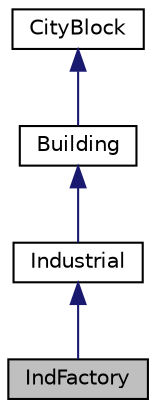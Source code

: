 digraph "IndFactory"
{
 // LATEX_PDF_SIZE
  edge [fontname="Helvetica",fontsize="10",labelfontname="Helvetica",labelfontsize="10"];
  node [fontname="Helvetica",fontsize="10",shape=record];
  Node1 [label="IndFactory",height=0.2,width=0.4,color="black", fillcolor="grey75", style="filled", fontcolor="black",tooltip="Represents an industrial factory building."];
  Node2 -> Node1 [dir="back",color="midnightblue",fontsize="10",style="solid",fontname="Helvetica"];
  Node2 [label="Industrial",height=0.2,width=0.4,color="black", fillcolor="white", style="filled",URL="$classIndustrial.html",tooltip="Abstract base class for industrial buildings."];
  Node3 -> Node2 [dir="back",color="midnightblue",fontsize="10",style="solid",fontname="Helvetica"];
  Node3 [label="Building",height=0.2,width=0.4,color="black", fillcolor="white", style="filled",URL="$classBuilding.html",tooltip="Abstract base class representing a building in the city."];
  Node4 -> Node3 [dir="back",color="midnightblue",fontsize="10",style="solid",fontname="Helvetica"];
  Node4 [label="CityBlock",height=0.2,width=0.4,color="black", fillcolor="white", style="filled",URL="$classCityBlock.html",tooltip="Base class representing a block within the city."];
}

